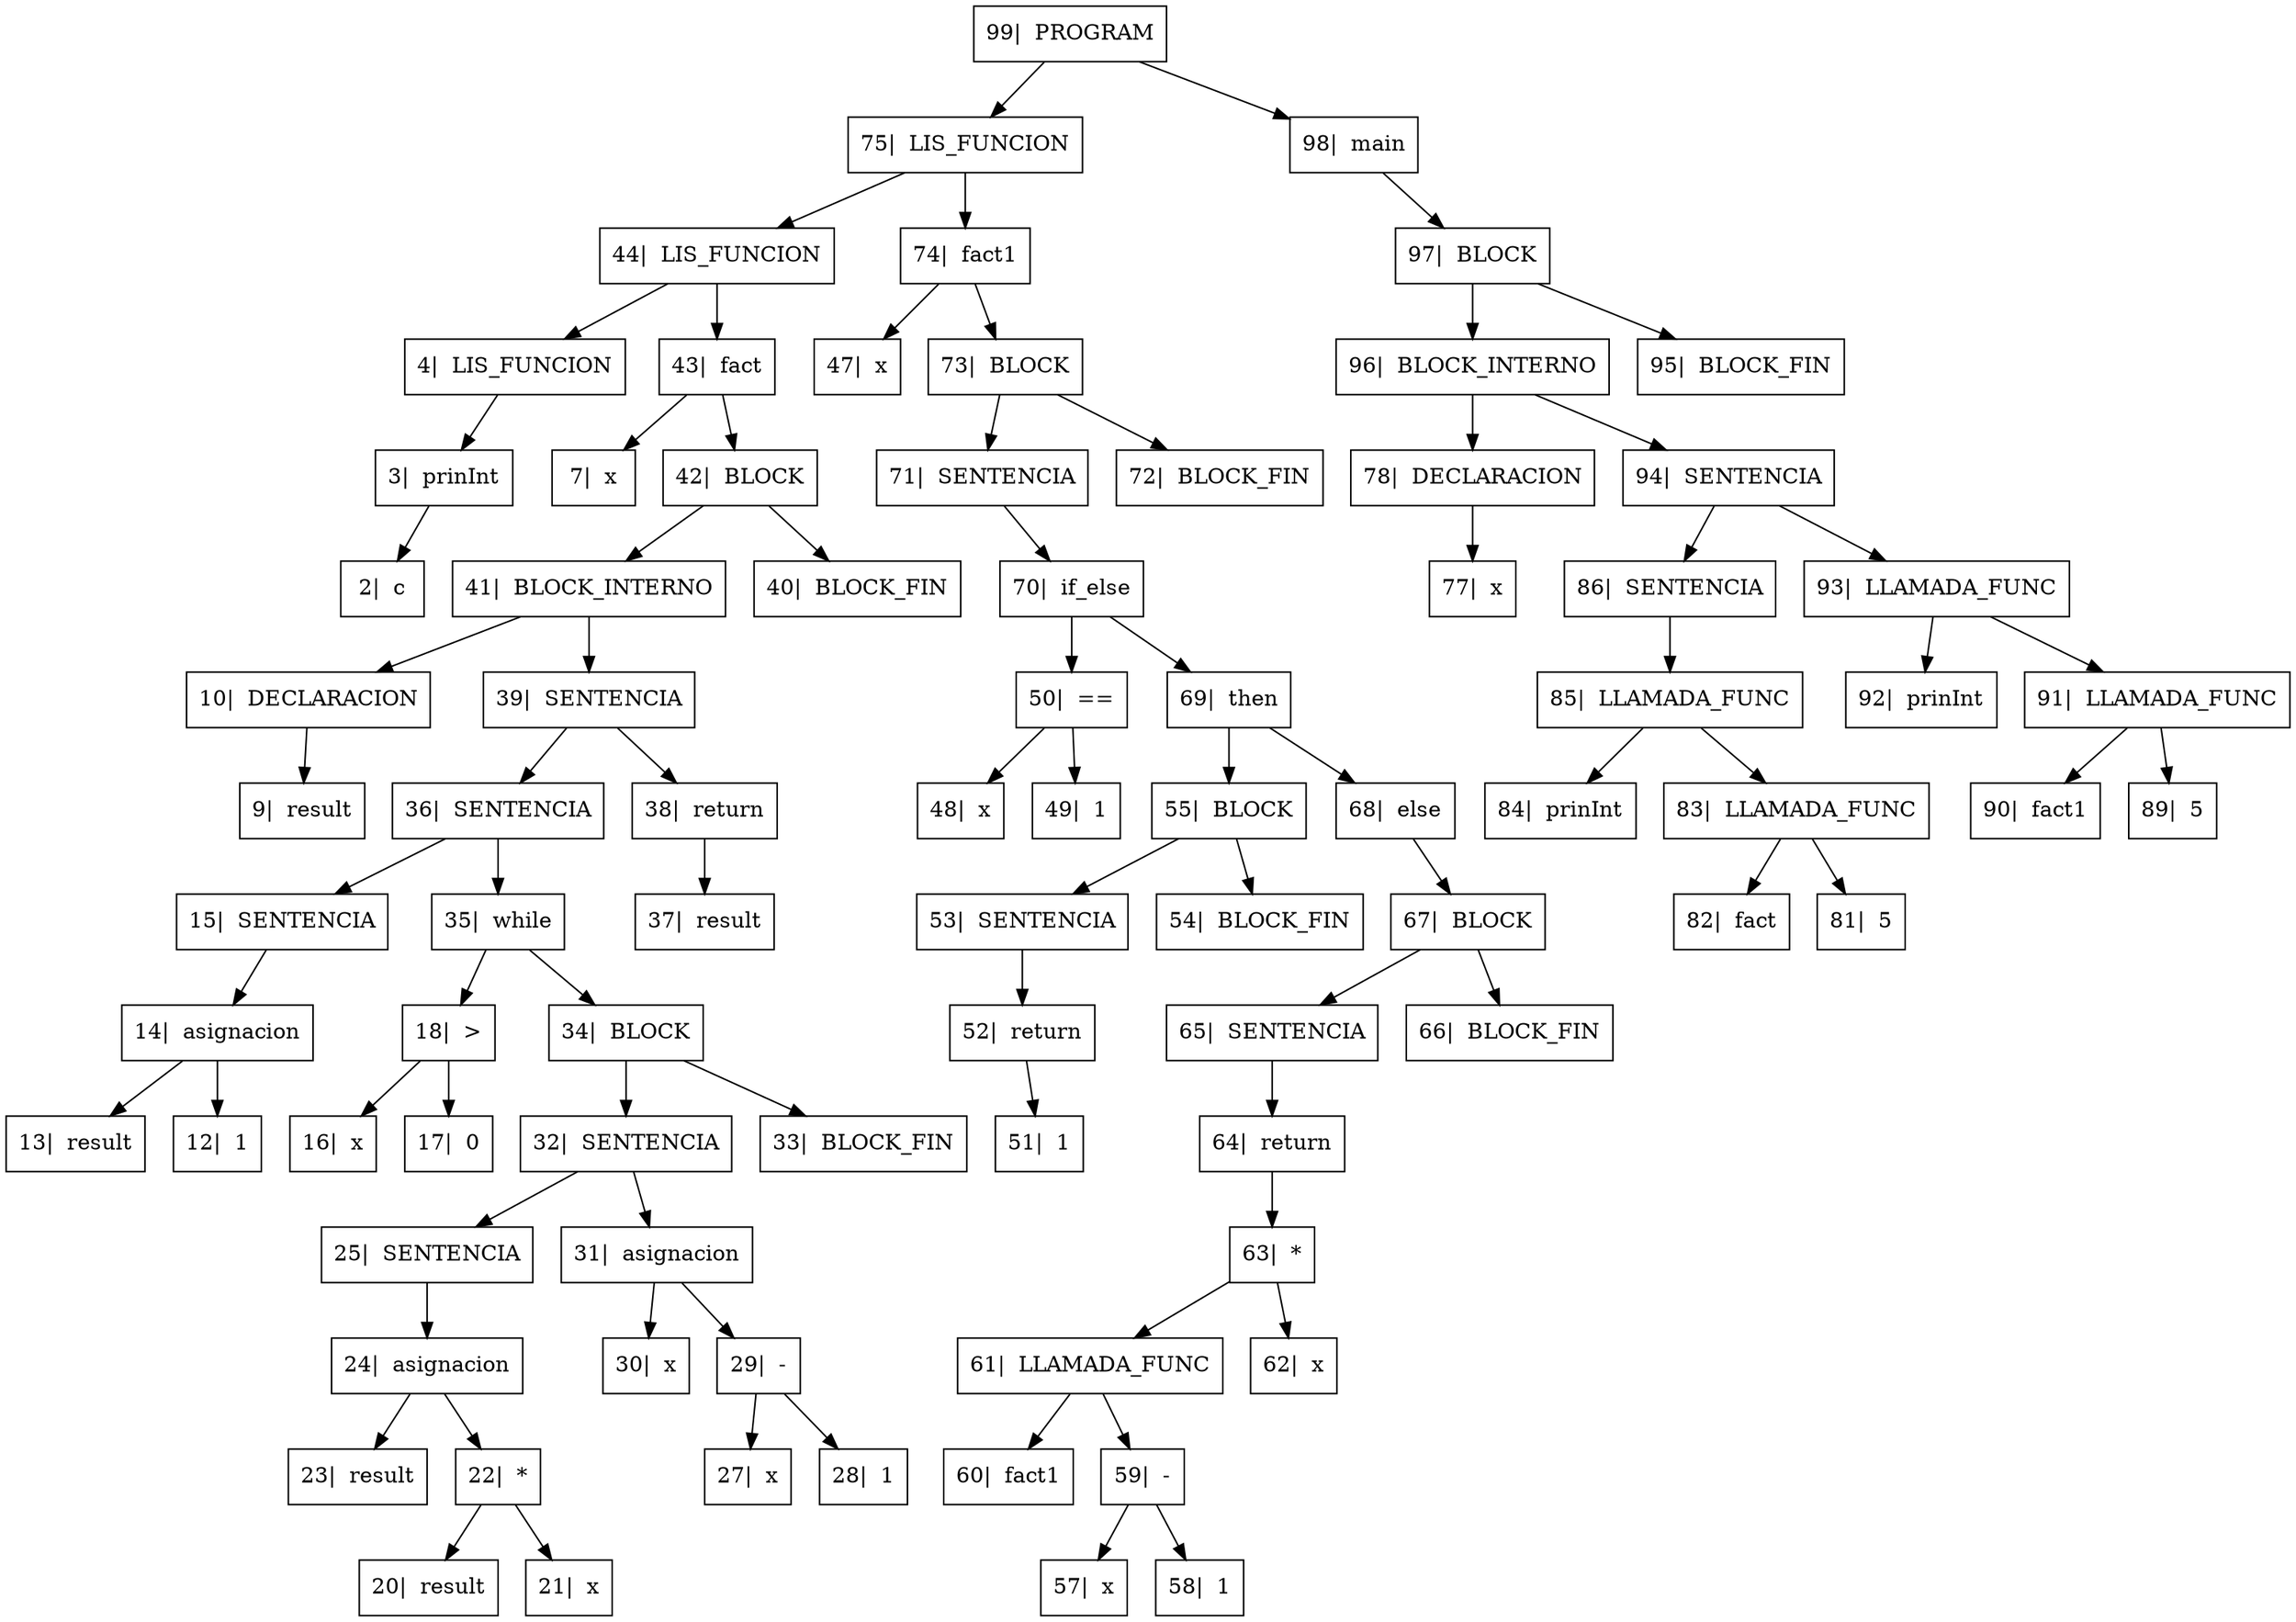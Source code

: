 digraph{

rankdir=TB;

node[shape=box];
"99|  PROGRAM" -> "75|  LIS_FUNCION", "98|  main";
"75|  LIS_FUNCION" -> "44|  LIS_FUNCION", "74|  fact1";
"44|  LIS_FUNCION" -> "4|  LIS_FUNCION", "43|  fact";
"4|  LIS_FUNCION" -> "3|  prinInt" ;
"3|  prinInt" -> "2|  c" ;
"43|  fact" -> "7|  x", "42|  BLOCK";
"42|  BLOCK" -> "41|  BLOCK_INTERNO", "40|  BLOCK_FIN";
"41|  BLOCK_INTERNO" -> "10|  DECLARACION", "39|  SENTENCIA";
"10|  DECLARACION" -> "9|  result" ;
"39|  SENTENCIA" -> "36|  SENTENCIA", "38|  return";
"36|  SENTENCIA" -> "15|  SENTENCIA", "35|  while";
"15|  SENTENCIA" -> "14|  asignacion" ;
"14|  asignacion" -> "13|  result", "12|  1";
"35|  while" -> "18|  >", "34|  BLOCK";
"18|  >" -> "16|  x", "17|  0";
"34|  BLOCK" -> "32|  SENTENCIA", "33|  BLOCK_FIN";
"32|  SENTENCIA" -> "25|  SENTENCIA", "31|  asignacion";
"25|  SENTENCIA" -> "24|  asignacion" ;
"24|  asignacion" -> "23|  result", "22|  *";
"22|  *" -> "20|  result", "21|  x";
"31|  asignacion" -> "30|  x", "29|  -";
"29|  -" -> "27|  x", "28|  1";
"38|  return" -> "37|  result" ;
"74|  fact1" -> "47|  x", "73|  BLOCK";
"73|  BLOCK" -> "71|  SENTENCIA", "72|  BLOCK_FIN";
"71|  SENTENCIA" -> "70|  if_else" ;
"70|  if_else" -> "50|  ==", "69|  then";
"50|  ==" -> "48|  x", "49|  1";
"69|  then" -> "55|  BLOCK", "68|  else";
"55|  BLOCK" -> "53|  SENTENCIA", "54|  BLOCK_FIN";
"53|  SENTENCIA" -> "52|  return" ;
"52|  return" -> "51|  1" ;
"68|  else" -> "67|  BLOCK" ;
"67|  BLOCK" -> "65|  SENTENCIA", "66|  BLOCK_FIN";
"65|  SENTENCIA" -> "64|  return" ;
"64|  return" -> "63|  *" ;
"63|  *" -> "61|  LLAMADA_FUNC", "62|  x";
"61|  LLAMADA_FUNC" -> "60|  fact1", "59|  -";
"59|  -" -> "57|  x", "58|  1";
"98|  main" -> "97|  BLOCK" ;
"97|  BLOCK" -> "96|  BLOCK_INTERNO", "95|  BLOCK_FIN";
"96|  BLOCK_INTERNO" -> "78|  DECLARACION", "94|  SENTENCIA";
"78|  DECLARACION" -> "77|  x" ;
"94|  SENTENCIA" -> "86|  SENTENCIA", "93|  LLAMADA_FUNC";
"86|  SENTENCIA" -> "85|  LLAMADA_FUNC" ;
"85|  LLAMADA_FUNC" -> "84|  prinInt", "83|  LLAMADA_FUNC";
"83|  LLAMADA_FUNC" -> "82|  fact", "81|  5";
"93|  LLAMADA_FUNC" -> "92|  prinInt", "91|  LLAMADA_FUNC";
"91|  LLAMADA_FUNC" -> "90|  fact1", "89|  5";
}
